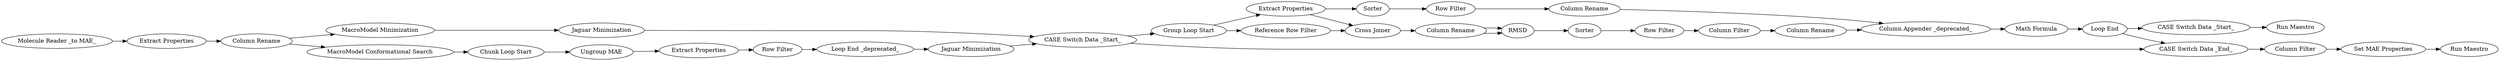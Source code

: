 digraph {
	38 [label="Column Filter"]
	15326 [label="MacroModel Minimization"]
	15337 [label="MacroModel Conformational Search"]
	15364 [label="Jaguar Minimization"]
	15376 [label="Jaguar Minimization"]
	15381 [label="Ungroup MAE"]
	15382 [label="Row Filter"]
	15383 [label="Loop End _deprecated_"]
	15384 [label="Chunk Loop Start"]
	15385 [label="Extract Properties"]
	467 [label=RMSD]
	468 [label="Run Maestro"]
	471 [label="Column Filter"]
	475 [label="Loop End"]
	477 [label="CASE Switch Data _Start_"]
	478 [label="Column Rename"]
	15343 [label="CASE Switch Data _Start_"]
	15344 [label=Sorter]
	15345 [label="Row Filter"]
	15346 [label="Math Formula"]
	15347 [label="Extract Properties"]
	15349 [label="Cross Joiner"]
	15350 [label="Group Loop Start"]
	15351 [label="Reference Row Filter"]
	15352 [label=Sorter]
	15353 [label="Row Filter"]
	15354 [label="Column Appender _deprecated_"]
	15355 [label="CASE Switch Data _End_"]
	15356 [label="Column Rename"]
	15357 [label="Column Rename"]
	15388 [label="Run Maestro"]
	15389 [label="Molecule Reader _to MAE_"]
	15390 [label="Extract Properties"]
	15391 [label="Column Rename"]
	15393 [label="Set MAE Properties"]
	467 -> 15352
	471 -> 478
	475 -> 477
	475 -> 15355
	477 -> 468
	478 -> 15354
	15343 -> 15355
	15343 -> 15350
	15344 -> 15345
	15345 -> 15357
	15346 -> 475
	15347 -> 15344
	15347 -> 15349
	15349 -> 15356
	15350 -> 15351
	15350 -> 15347
	15351 -> 15349
	15352 -> 15353
	15353 -> 471
	15354 -> 15346
	15356 -> 467
	15356 -> 467
	15357 -> 15354
	38 -> 15393
	15326 -> 15364
	15337 -> 15384
	15364 -> 15343
	15376 -> 15343
	15381 -> 15385
	15382 -> 15383
	15383 -> 15376
	15384 -> 15381
	15385 -> 15382
	15355 -> 38
	15389 -> 15390
	15390 -> 15391
	15391 -> 15326
	15391 -> 15337
	15393 -> 15388
	rankdir=LR
}
